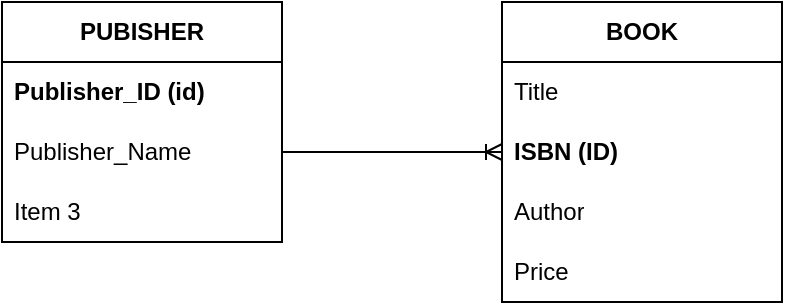 <mxfile version="26.0.10">
  <diagram id="R2lEEEUBdFMjLlhIrx00" name="Page-1">
    <mxGraphModel dx="684" dy="456" grid="1" gridSize="10" guides="1" tooltips="1" connect="1" arrows="1" fold="1" page="1" pageScale="1" pageWidth="850" pageHeight="1100" math="0" shadow="0" extFonts="Permanent Marker^https://fonts.googleapis.com/css?family=Permanent+Marker">
      <root>
        <mxCell id="0" />
        <mxCell id="1" parent="0" />
        <mxCell id="WWJpjJZKoQCfDXmiZr-p-1" value="&lt;b&gt;PUBISHER&lt;/b&gt;" style="swimlane;fontStyle=0;childLayout=stackLayout;horizontal=1;startSize=30;horizontalStack=0;resizeParent=1;resizeParentMax=0;resizeLast=0;collapsible=1;marginBottom=0;whiteSpace=wrap;html=1;" vertex="1" parent="1">
          <mxGeometry x="80" y="110" width="140" height="120" as="geometry" />
        </mxCell>
        <mxCell id="WWJpjJZKoQCfDXmiZr-p-2" value="&lt;b&gt;Publisher_ID (id)&lt;/b&gt;" style="text;strokeColor=none;fillColor=none;align=left;verticalAlign=middle;spacingLeft=4;spacingRight=4;overflow=hidden;points=[[0,0.5],[1,0.5]];portConstraint=eastwest;rotatable=0;whiteSpace=wrap;html=1;" vertex="1" parent="WWJpjJZKoQCfDXmiZr-p-1">
          <mxGeometry y="30" width="140" height="30" as="geometry" />
        </mxCell>
        <mxCell id="WWJpjJZKoQCfDXmiZr-p-3" value="Publisher_Name" style="text;strokeColor=none;fillColor=none;align=left;verticalAlign=middle;spacingLeft=4;spacingRight=4;overflow=hidden;points=[[0,0.5],[1,0.5]];portConstraint=eastwest;rotatable=0;whiteSpace=wrap;html=1;" vertex="1" parent="WWJpjJZKoQCfDXmiZr-p-1">
          <mxGeometry y="60" width="140" height="30" as="geometry" />
        </mxCell>
        <mxCell id="WWJpjJZKoQCfDXmiZr-p-4" value="Item 3" style="text;strokeColor=none;fillColor=none;align=left;verticalAlign=middle;spacingLeft=4;spacingRight=4;overflow=hidden;points=[[0,0.5],[1,0.5]];portConstraint=eastwest;rotatable=0;whiteSpace=wrap;html=1;" vertex="1" parent="WWJpjJZKoQCfDXmiZr-p-1">
          <mxGeometry y="90" width="140" height="30" as="geometry" />
        </mxCell>
        <mxCell id="WWJpjJZKoQCfDXmiZr-p-5" value="&lt;b&gt;BOOK&lt;/b&gt;" style="swimlane;fontStyle=0;childLayout=stackLayout;horizontal=1;startSize=30;horizontalStack=0;resizeParent=1;resizeParentMax=0;resizeLast=0;collapsible=1;marginBottom=0;whiteSpace=wrap;html=1;" vertex="1" parent="1">
          <mxGeometry x="330" y="110" width="140" height="150" as="geometry" />
        </mxCell>
        <mxCell id="WWJpjJZKoQCfDXmiZr-p-6" value="Title" style="text;strokeColor=none;fillColor=none;align=left;verticalAlign=middle;spacingLeft=4;spacingRight=4;overflow=hidden;points=[[0,0.5],[1,0.5]];portConstraint=eastwest;rotatable=0;whiteSpace=wrap;html=1;" vertex="1" parent="WWJpjJZKoQCfDXmiZr-p-5">
          <mxGeometry y="30" width="140" height="30" as="geometry" />
        </mxCell>
        <mxCell id="WWJpjJZKoQCfDXmiZr-p-7" value="&lt;b&gt;ISBN (ID)&lt;/b&gt;" style="text;strokeColor=none;fillColor=none;align=left;verticalAlign=middle;spacingLeft=4;spacingRight=4;overflow=hidden;points=[[0,0.5],[1,0.5]];portConstraint=eastwest;rotatable=0;whiteSpace=wrap;html=1;" vertex="1" parent="WWJpjJZKoQCfDXmiZr-p-5">
          <mxGeometry y="60" width="140" height="30" as="geometry" />
        </mxCell>
        <mxCell id="WWJpjJZKoQCfDXmiZr-p-8" value="Author" style="text;strokeColor=none;fillColor=none;align=left;verticalAlign=middle;spacingLeft=4;spacingRight=4;overflow=hidden;points=[[0,0.5],[1,0.5]];portConstraint=eastwest;rotatable=0;whiteSpace=wrap;html=1;" vertex="1" parent="WWJpjJZKoQCfDXmiZr-p-5">
          <mxGeometry y="90" width="140" height="30" as="geometry" />
        </mxCell>
        <mxCell id="WWJpjJZKoQCfDXmiZr-p-9" value="Price" style="text;strokeColor=none;fillColor=none;align=left;verticalAlign=middle;spacingLeft=4;spacingRight=4;overflow=hidden;points=[[0,0.5],[1,0.5]];portConstraint=eastwest;rotatable=0;whiteSpace=wrap;html=1;" vertex="1" parent="WWJpjJZKoQCfDXmiZr-p-5">
          <mxGeometry y="120" width="140" height="30" as="geometry" />
        </mxCell>
        <mxCell id="WWJpjJZKoQCfDXmiZr-p-11" value="" style="endArrow=ERoneToMany;html=1;rounded=0;exitX=1;exitY=0.5;exitDx=0;exitDy=0;entryX=0;entryY=0.5;entryDx=0;entryDy=0;endFill=0;" edge="1" parent="1" source="WWJpjJZKoQCfDXmiZr-p-3" target="WWJpjJZKoQCfDXmiZr-p-7">
          <mxGeometry width="50" height="50" relative="1" as="geometry">
            <mxPoint x="280" y="260" as="sourcePoint" />
            <mxPoint x="330" y="210" as="targetPoint" />
          </mxGeometry>
        </mxCell>
      </root>
    </mxGraphModel>
  </diagram>
</mxfile>
